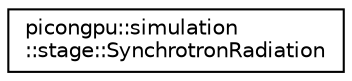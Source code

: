 digraph "Graphical Class Hierarchy"
{
 // LATEX_PDF_SIZE
  edge [fontname="Helvetica",fontsize="10",labelfontname="Helvetica",labelfontsize="10"];
  node [fontname="Helvetica",fontsize="10",shape=record];
  rankdir="LR";
  Node0 [label="picongpu::simulation\l::stage::SynchrotronRadiation",height=0.2,width=0.4,color="black", fillcolor="white", style="filled",URL="$classpicongpu_1_1simulation_1_1stage_1_1_synchrotron_radiation.html",tooltip="Functor for the stage of the PIC loop computing synchrotron radiation."];
}
